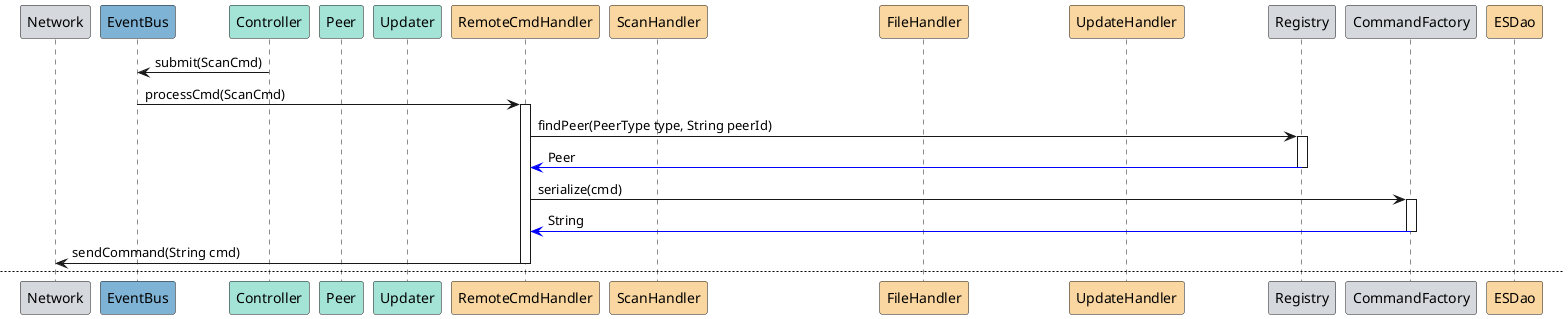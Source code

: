 @startuml

participant Network as net #D5D8DC
participant EventBus as eb #7FB3D5
participant Controller as c #A3E4D7
participant Peer as p #A3E4D7
participant Updater as u #A3E4D7
participant RemoteCmdHandler as rh #FAD7A0
participant ScanHandler as sh #FAD7A0
participant FileHandler as fh #FAD7A0
participant UpdateHandler as uh #FAD7A0
participant Registry as reg #D5D8DC
participant CommandFactory as cf #D5D8DC
participant ESDao as esd #FAD7A0

c -> eb: submit(ScanCmd)
eb -> rh: processCmd(ScanCmd)
activate rh
rh -> reg: findPeer(PeerType type, String peerId)
activate reg
reg -[#0000FF]> rh: Peer
deactivate reg
rh -> cf: serialize(cmd)
activate cf
cf -[#0000FF]> rh: String
deactivate cf
rh -> net: sendCommand(String cmd)
deactivate rh

newpage

net -> p: receiveCmd(String cmd)
activate p
p -> cf: deserialize(String cmd)
activate cf
cf -[#0000FF]> p: Command
deactivate cf
p -> eb: submit(Command cmd)
deactivate p

eb -> sh: processCmd(ScanCmd)
activate sh
sh -> sh: createFileCmd(ScanCmd cmd, File file)
activate sh
sh -[#0000FF]> sh: FileCmd
deactivate sh
sh -> eb: submit(FileCmd)
deactivate sh

eb -> fh: progressCmd(cmd)
activate fh
fh -> fh: doHashes(Hash[] hashes)
activate fh
deactivate fh
fh -> fh: createUpdateCmd(FileCmd)
activate fh
fh -[#0000FF]> fh: UpdateCmd
deactivate fh
fh -> eb: submit(UpdateCmd)
deactivate fh

eb -> uh: processCmd(cmd)
activate uh
uh -> reg: findPeer(PeerType type)
activate reg
reg -[#0000FF]> uh: Peer
deactivate reg
uh -> cf: serialize(cmd)
activate cf
cf -[#0000FF]> uh: String
deactivate cf
uh -> net: sendCommand(String cmd)
deactivate uh

newpage
alt need to think about this more
net -> u: receiveCmd(String cmd)
activate u
u -> cf: deserialize(String cmd)
activate cf
cf -[#0000FF]> u: Command
deactivate cf
u -> esd : persist(cmd.asModel())
deactivate u
end alt

@enduml